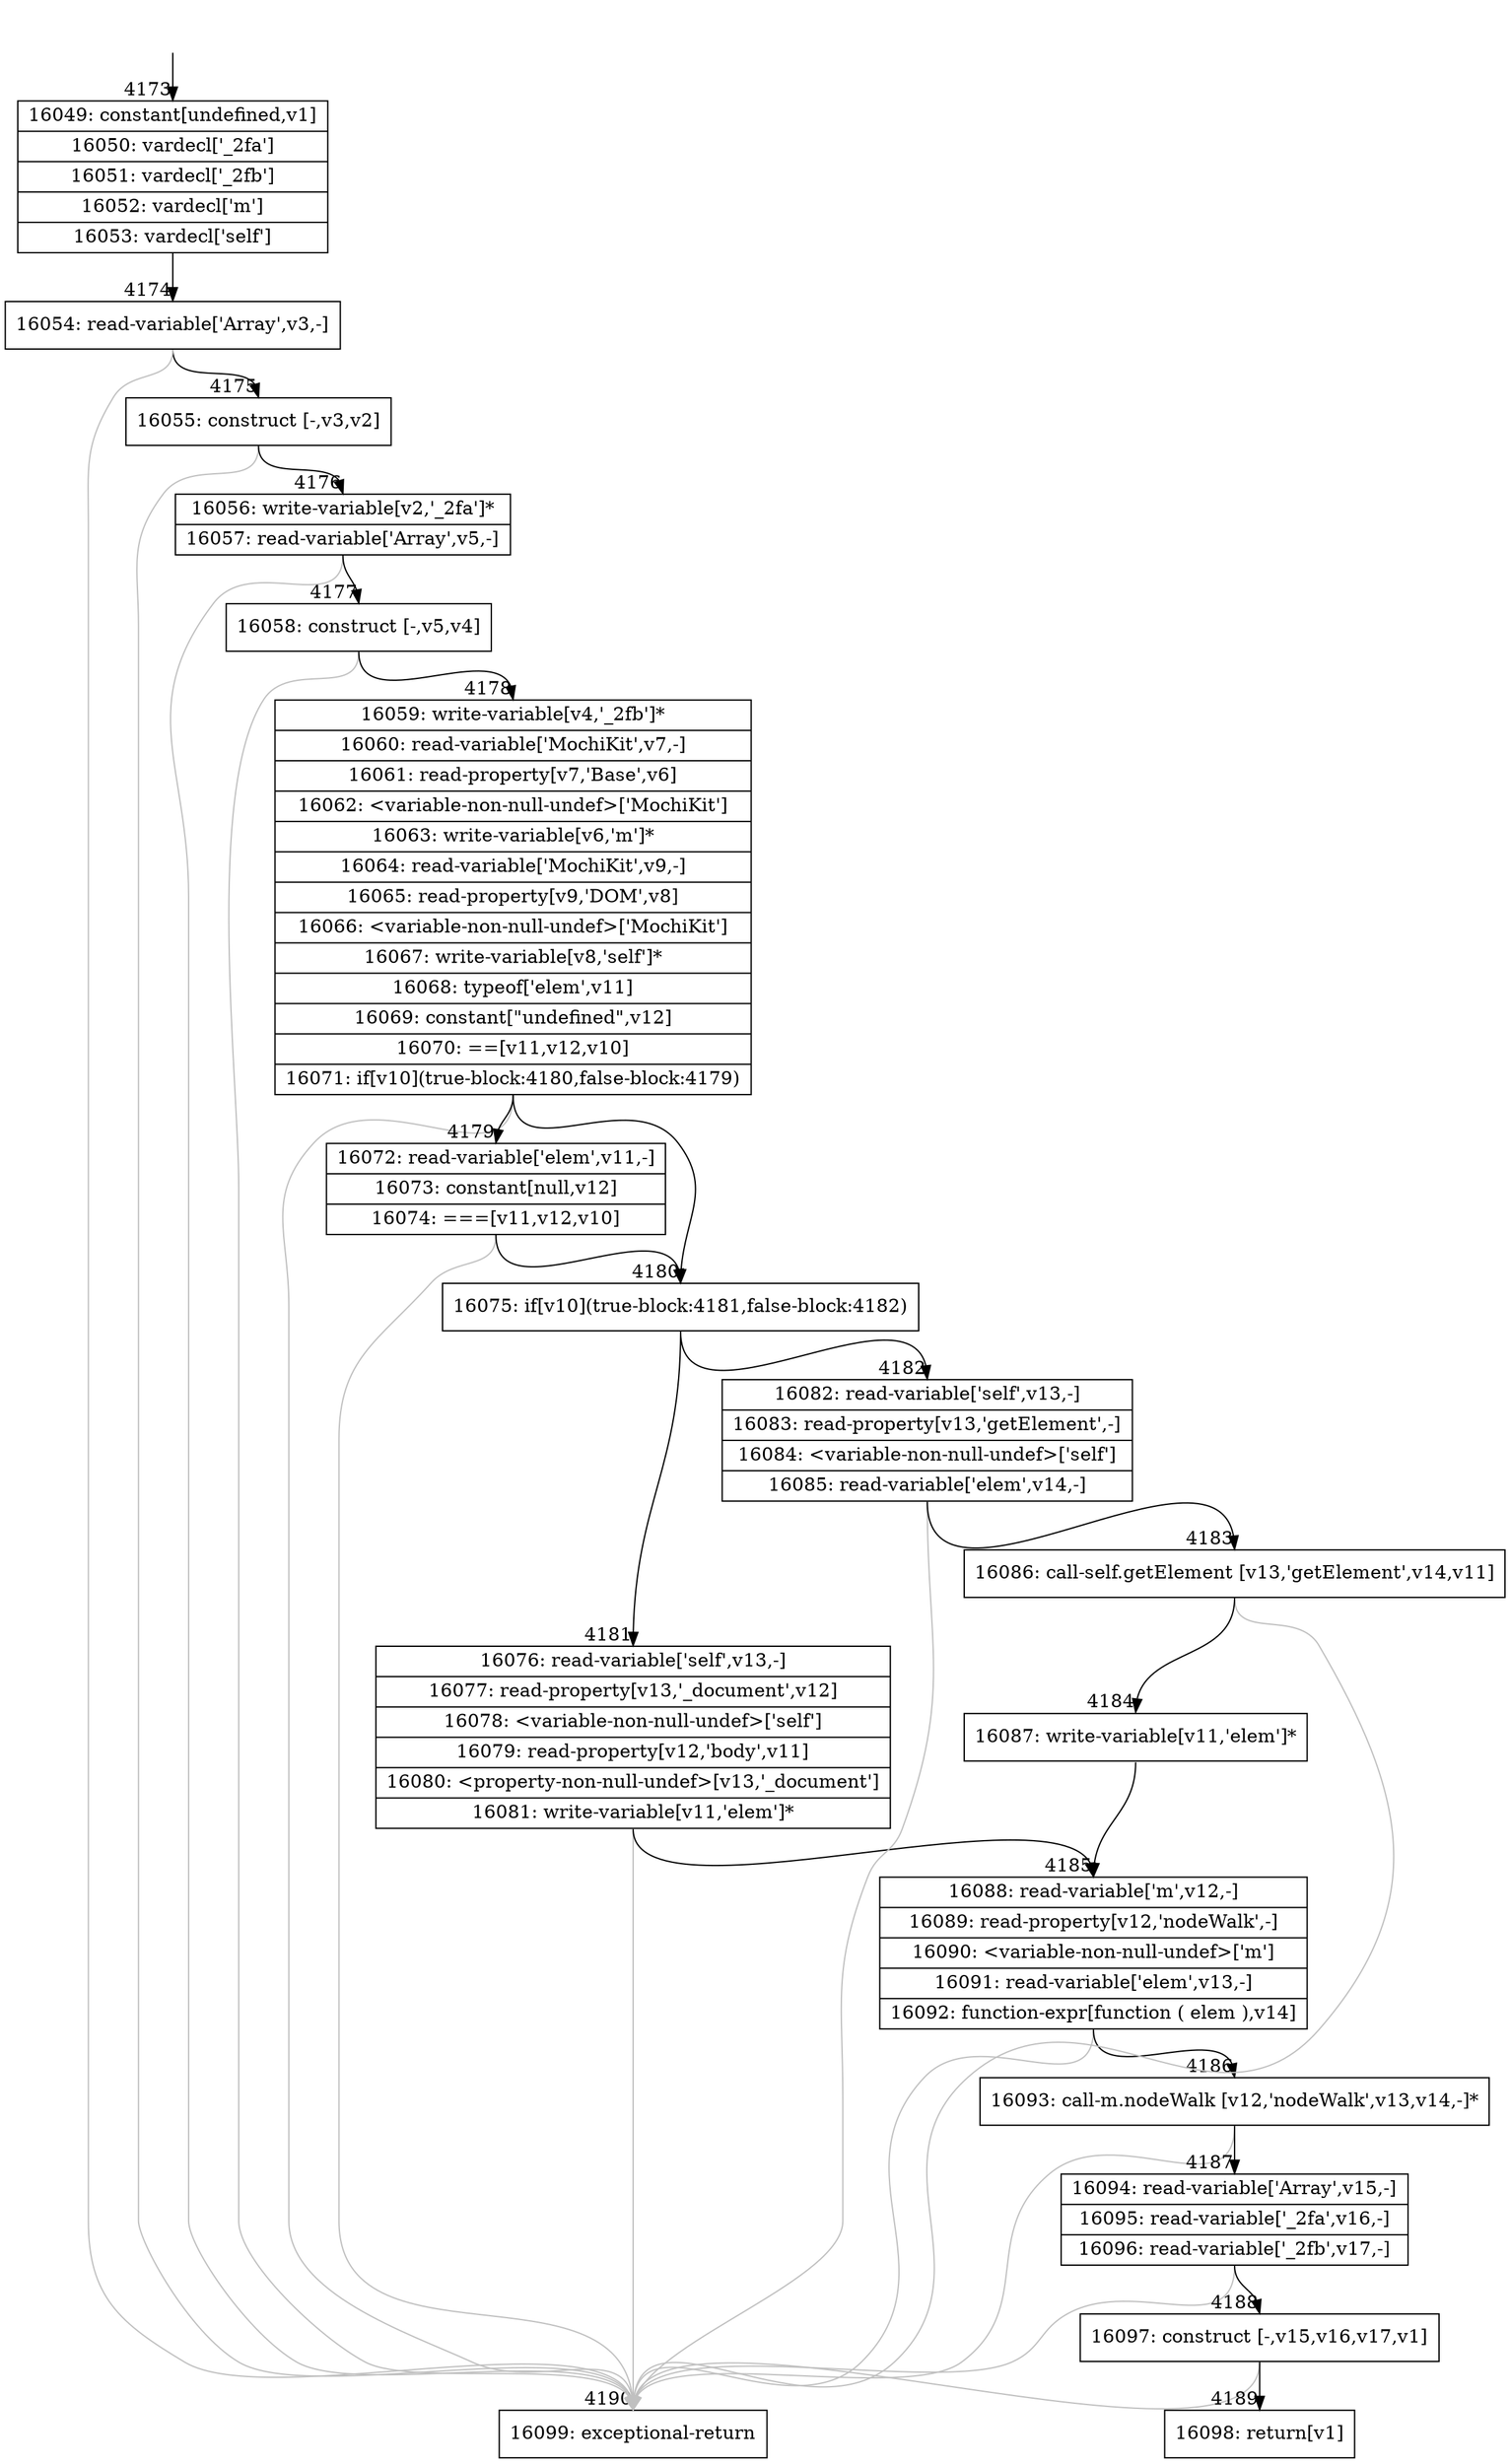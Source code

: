 digraph {
rankdir="TD"
BB_entry316[shape=none,label=""];
BB_entry316 -> BB4173 [tailport=s, headport=n, headlabel="    4173"]
BB4173 [shape=record label="{16049: constant[undefined,v1]|16050: vardecl['_2fa']|16051: vardecl['_2fb']|16052: vardecl['m']|16053: vardecl['self']}" ] 
BB4173 -> BB4174 [tailport=s, headport=n, headlabel="      4174"]
BB4174 [shape=record label="{16054: read-variable['Array',v3,-]}" ] 
BB4174 -> BB4175 [tailport=s, headport=n, headlabel="      4175"]
BB4174 -> BB4190 [tailport=s, headport=n, color=gray, headlabel="      4190"]
BB4175 [shape=record label="{16055: construct [-,v3,v2]}" ] 
BB4175 -> BB4176 [tailport=s, headport=n, headlabel="      4176"]
BB4175 -> BB4190 [tailport=s, headport=n, color=gray]
BB4176 [shape=record label="{16056: write-variable[v2,'_2fa']*|16057: read-variable['Array',v5,-]}" ] 
BB4176 -> BB4177 [tailport=s, headport=n, headlabel="      4177"]
BB4176 -> BB4190 [tailport=s, headport=n, color=gray]
BB4177 [shape=record label="{16058: construct [-,v5,v4]}" ] 
BB4177 -> BB4178 [tailport=s, headport=n, headlabel="      4178"]
BB4177 -> BB4190 [tailport=s, headport=n, color=gray]
BB4178 [shape=record label="{16059: write-variable[v4,'_2fb']*|16060: read-variable['MochiKit',v7,-]|16061: read-property[v7,'Base',v6]|16062: \<variable-non-null-undef\>['MochiKit']|16063: write-variable[v6,'m']*|16064: read-variable['MochiKit',v9,-]|16065: read-property[v9,'DOM',v8]|16066: \<variable-non-null-undef\>['MochiKit']|16067: write-variable[v8,'self']*|16068: typeof['elem',v11]|16069: constant[\"undefined\",v12]|16070: ==[v11,v12,v10]|16071: if[v10](true-block:4180,false-block:4179)}" ] 
BB4178 -> BB4180 [tailport=s, headport=n, headlabel="      4180"]
BB4178 -> BB4179 [tailport=s, headport=n, headlabel="      4179"]
BB4178 -> BB4190 [tailport=s, headport=n, color=gray]
BB4179 [shape=record label="{16072: read-variable['elem',v11,-]|16073: constant[null,v12]|16074: ===[v11,v12,v10]}" ] 
BB4179 -> BB4180 [tailport=s, headport=n]
BB4179 -> BB4190 [tailport=s, headport=n, color=gray]
BB4180 [shape=record label="{16075: if[v10](true-block:4181,false-block:4182)}" ] 
BB4180 -> BB4181 [tailport=s, headport=n, headlabel="      4181"]
BB4180 -> BB4182 [tailport=s, headport=n, headlabel="      4182"]
BB4181 [shape=record label="{16076: read-variable['self',v13,-]|16077: read-property[v13,'_document',v12]|16078: \<variable-non-null-undef\>['self']|16079: read-property[v12,'body',v11]|16080: \<property-non-null-undef\>[v13,'_document']|16081: write-variable[v11,'elem']*}" ] 
BB4181 -> BB4185 [tailport=s, headport=n, headlabel="      4185"]
BB4181 -> BB4190 [tailport=s, headport=n, color=gray]
BB4182 [shape=record label="{16082: read-variable['self',v13,-]|16083: read-property[v13,'getElement',-]|16084: \<variable-non-null-undef\>['self']|16085: read-variable['elem',v14,-]}" ] 
BB4182 -> BB4183 [tailport=s, headport=n, headlabel="      4183"]
BB4182 -> BB4190 [tailport=s, headport=n, color=gray]
BB4183 [shape=record label="{16086: call-self.getElement [v13,'getElement',v14,v11]}" ] 
BB4183 -> BB4184 [tailport=s, headport=n, headlabel="      4184"]
BB4183 -> BB4190 [tailport=s, headport=n, color=gray]
BB4184 [shape=record label="{16087: write-variable[v11,'elem']*}" ] 
BB4184 -> BB4185 [tailport=s, headport=n]
BB4185 [shape=record label="{16088: read-variable['m',v12,-]|16089: read-property[v12,'nodeWalk',-]|16090: \<variable-non-null-undef\>['m']|16091: read-variable['elem',v13,-]|16092: function-expr[function ( elem ),v14]}" ] 
BB4185 -> BB4186 [tailport=s, headport=n, headlabel="      4186"]
BB4185 -> BB4190 [tailport=s, headport=n, color=gray]
BB4186 [shape=record label="{16093: call-m.nodeWalk [v12,'nodeWalk',v13,v14,-]*}" ] 
BB4186 -> BB4187 [tailport=s, headport=n, headlabel="      4187"]
BB4186 -> BB4190 [tailport=s, headport=n, color=gray]
BB4187 [shape=record label="{16094: read-variable['Array',v15,-]|16095: read-variable['_2fa',v16,-]|16096: read-variable['_2fb',v17,-]}" ] 
BB4187 -> BB4188 [tailport=s, headport=n, headlabel="      4188"]
BB4187 -> BB4190 [tailport=s, headport=n, color=gray]
BB4188 [shape=record label="{16097: construct [-,v15,v16,v17,v1]}" ] 
BB4188 -> BB4189 [tailport=s, headport=n, headlabel="      4189"]
BB4188 -> BB4190 [tailport=s, headport=n, color=gray]
BB4189 [shape=record label="{16098: return[v1]}" ] 
BB4190 [shape=record label="{16099: exceptional-return}" ] 
//#$~ 2842
}

